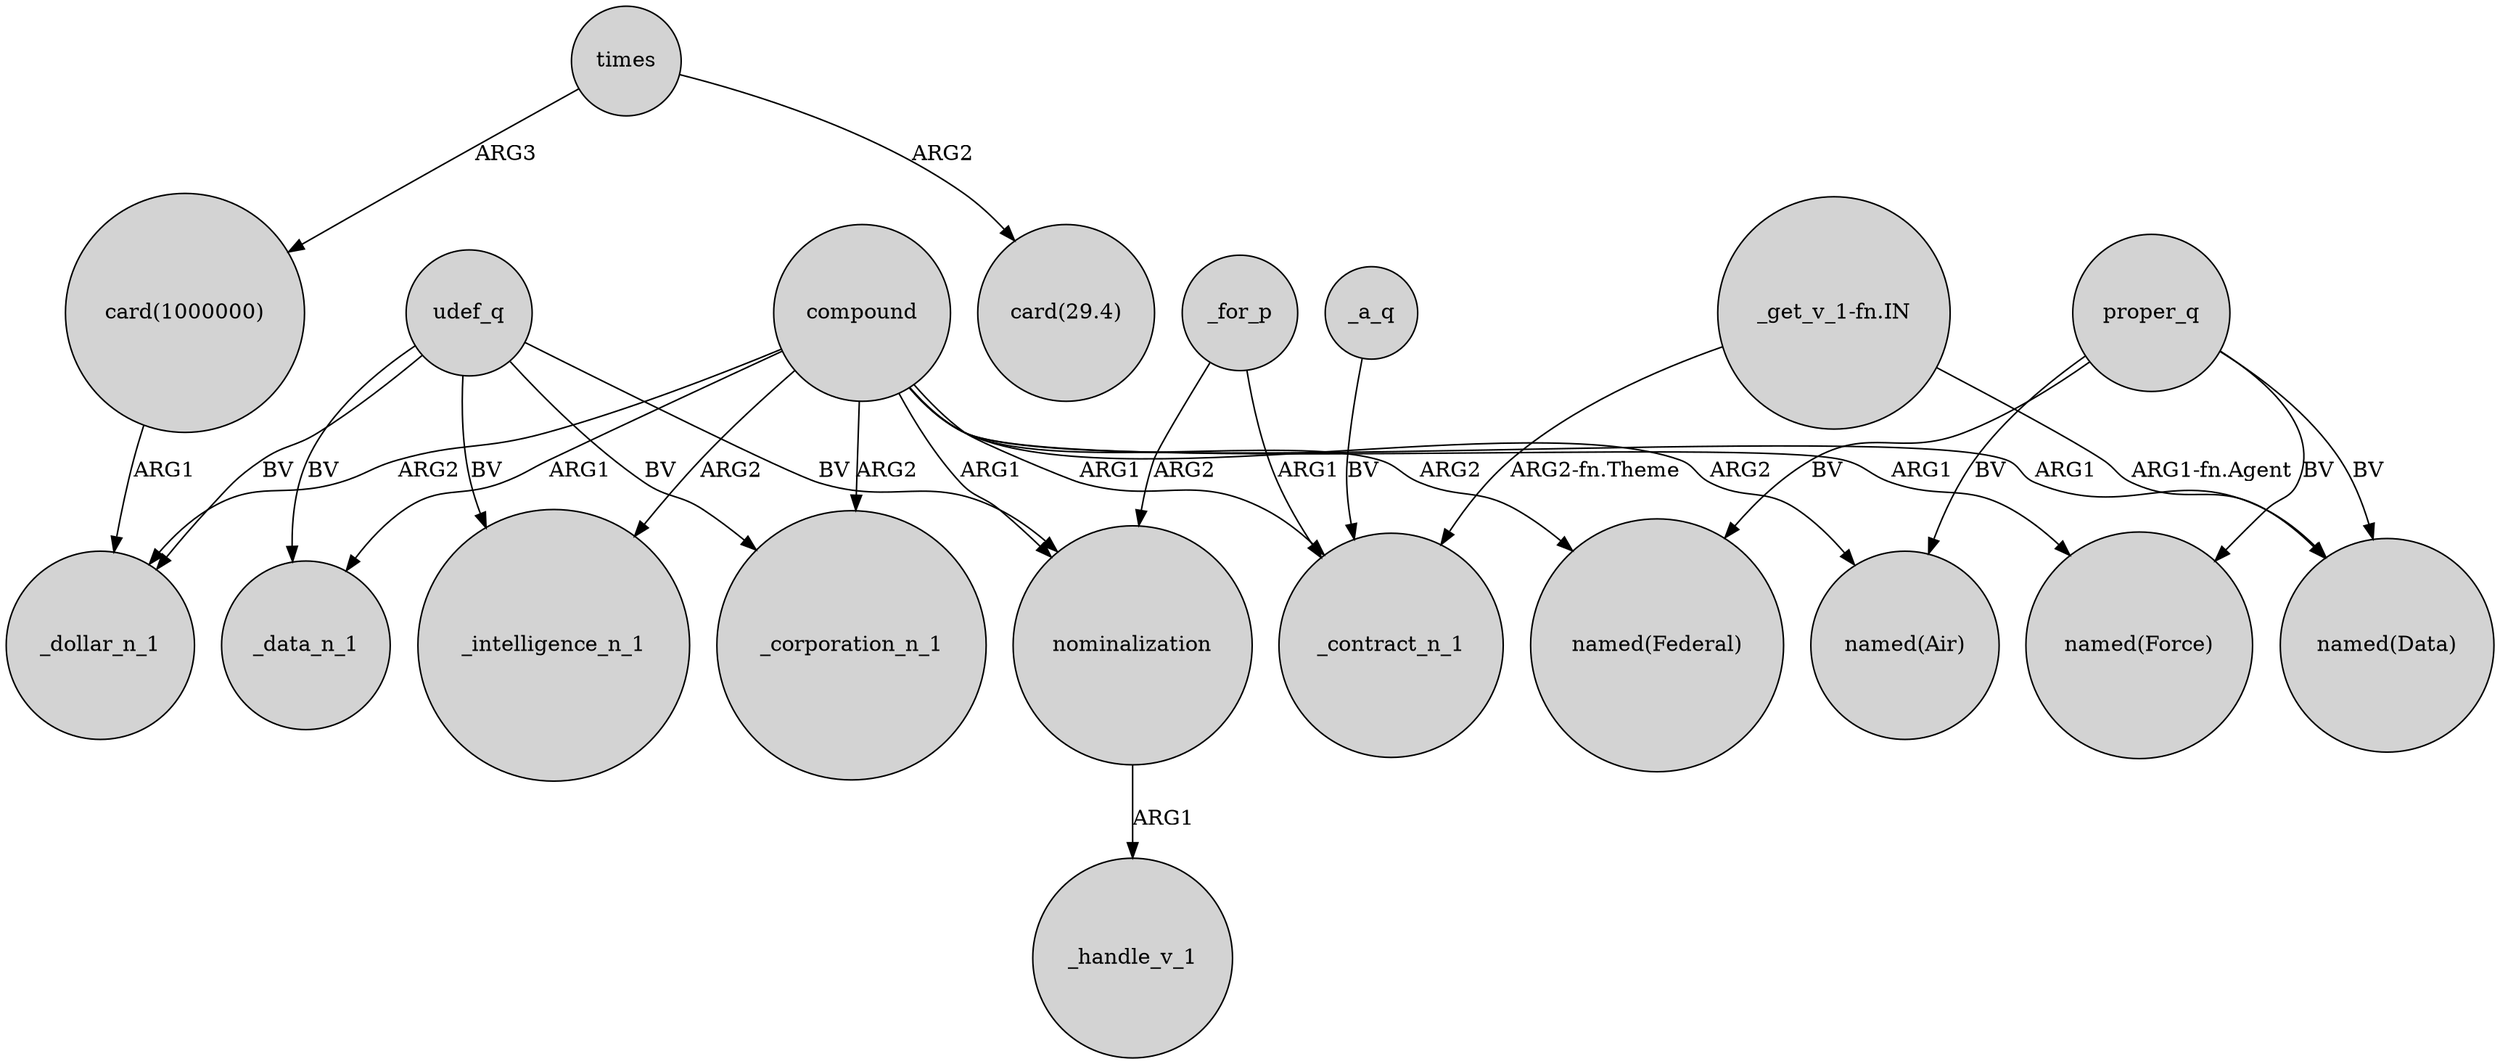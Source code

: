 digraph {
	node [shape=circle style=filled]
	compound -> _intelligence_n_1 [label=ARG2]
	"card(1000000)" -> _dollar_n_1 [label=ARG1]
	proper_q -> "named(Air)" [label=BV]
	compound -> "named(Air)" [label=ARG2]
	compound -> _corporation_n_1 [label=ARG2]
	_for_p -> nominalization [label=ARG2]
	compound -> "named(Force)" [label=ARG1]
	nominalization -> _handle_v_1 [label=ARG1]
	compound -> _contract_n_1 [label=ARG1]
	_a_q -> _contract_n_1 [label=BV]
	proper_q -> "named(Force)" [label=BV]
	compound -> _data_n_1 [label=ARG1]
	udef_q -> _corporation_n_1 [label=BV]
	udef_q -> _data_n_1 [label=BV]
	proper_q -> "named(Data)" [label=BV]
	times -> "card(1000000)" [label=ARG3]
	udef_q -> _intelligence_n_1 [label=BV]
	compound -> "named(Data)" [label=ARG1]
	udef_q -> nominalization [label=BV]
	"_get_v_1-fn.IN" -> _contract_n_1 [label="ARG2-fn.Theme"]
	proper_q -> "named(Federal)" [label=BV]
	times -> "card(29.4)" [label=ARG2]
	"_get_v_1-fn.IN" -> "named(Data)" [label="ARG1-fn.Agent"]
	compound -> _dollar_n_1 [label=ARG2]
	compound -> "named(Federal)" [label=ARG2]
	compound -> nominalization [label=ARG1]
	_for_p -> _contract_n_1 [label=ARG1]
	udef_q -> _dollar_n_1 [label=BV]
}
